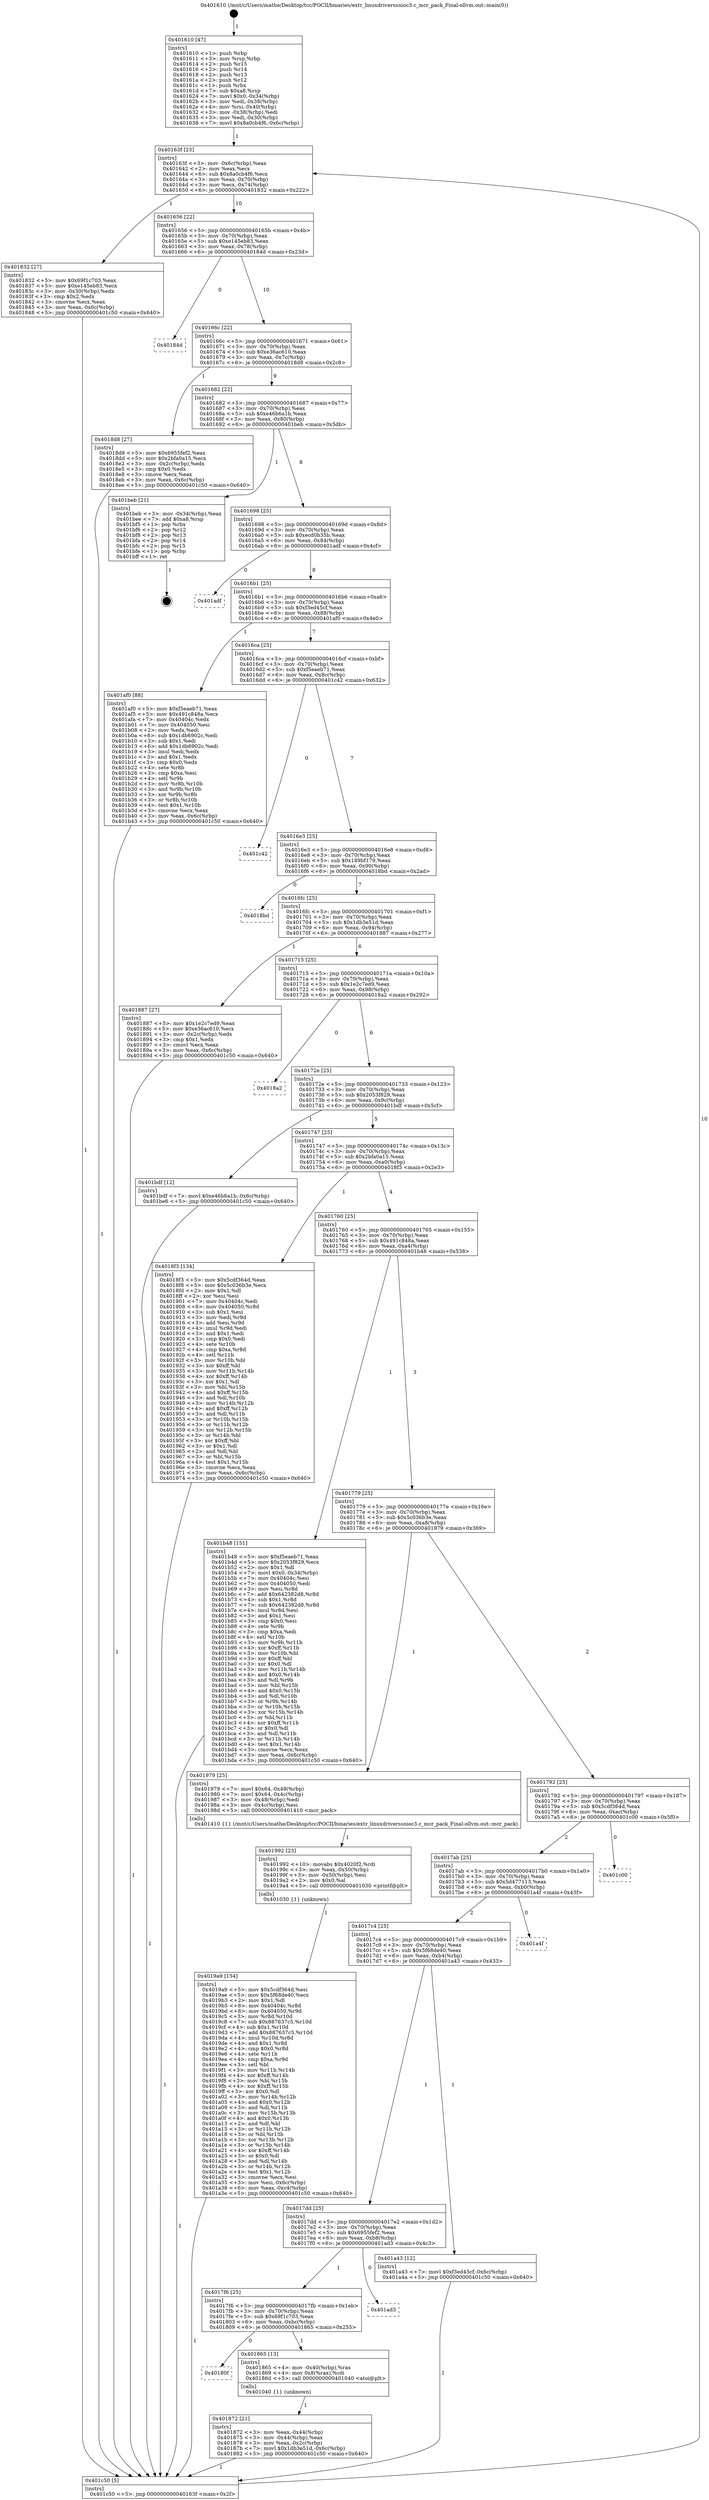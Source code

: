digraph "0x401610" {
  label = "0x401610 (/mnt/c/Users/mathe/Desktop/tcc/POCII/binaries/extr_linuxdriverssnioc3.c_mcr_pack_Final-ollvm.out::main(0))"
  labelloc = "t"
  node[shape=record]

  Entry [label="",width=0.3,height=0.3,shape=circle,fillcolor=black,style=filled]
  "0x40163f" [label="{
     0x40163f [23]\l
     | [instrs]\l
     &nbsp;&nbsp;0x40163f \<+3\>: mov -0x6c(%rbp),%eax\l
     &nbsp;&nbsp;0x401642 \<+2\>: mov %eax,%ecx\l
     &nbsp;&nbsp;0x401644 \<+6\>: sub $0x8a0cb4f6,%ecx\l
     &nbsp;&nbsp;0x40164a \<+3\>: mov %eax,-0x70(%rbp)\l
     &nbsp;&nbsp;0x40164d \<+3\>: mov %ecx,-0x74(%rbp)\l
     &nbsp;&nbsp;0x401650 \<+6\>: je 0000000000401832 \<main+0x222\>\l
  }"]
  "0x401832" [label="{
     0x401832 [27]\l
     | [instrs]\l
     &nbsp;&nbsp;0x401832 \<+5\>: mov $0x69f1c703,%eax\l
     &nbsp;&nbsp;0x401837 \<+5\>: mov $0xe145eb83,%ecx\l
     &nbsp;&nbsp;0x40183c \<+3\>: mov -0x30(%rbp),%edx\l
     &nbsp;&nbsp;0x40183f \<+3\>: cmp $0x2,%edx\l
     &nbsp;&nbsp;0x401842 \<+3\>: cmovne %ecx,%eax\l
     &nbsp;&nbsp;0x401845 \<+3\>: mov %eax,-0x6c(%rbp)\l
     &nbsp;&nbsp;0x401848 \<+5\>: jmp 0000000000401c50 \<main+0x640\>\l
  }"]
  "0x401656" [label="{
     0x401656 [22]\l
     | [instrs]\l
     &nbsp;&nbsp;0x401656 \<+5\>: jmp 000000000040165b \<main+0x4b\>\l
     &nbsp;&nbsp;0x40165b \<+3\>: mov -0x70(%rbp),%eax\l
     &nbsp;&nbsp;0x40165e \<+5\>: sub $0xe145eb83,%eax\l
     &nbsp;&nbsp;0x401663 \<+3\>: mov %eax,-0x78(%rbp)\l
     &nbsp;&nbsp;0x401666 \<+6\>: je 000000000040184d \<main+0x23d\>\l
  }"]
  "0x401c50" [label="{
     0x401c50 [5]\l
     | [instrs]\l
     &nbsp;&nbsp;0x401c50 \<+5\>: jmp 000000000040163f \<main+0x2f\>\l
  }"]
  "0x401610" [label="{
     0x401610 [47]\l
     | [instrs]\l
     &nbsp;&nbsp;0x401610 \<+1\>: push %rbp\l
     &nbsp;&nbsp;0x401611 \<+3\>: mov %rsp,%rbp\l
     &nbsp;&nbsp;0x401614 \<+2\>: push %r15\l
     &nbsp;&nbsp;0x401616 \<+2\>: push %r14\l
     &nbsp;&nbsp;0x401618 \<+2\>: push %r13\l
     &nbsp;&nbsp;0x40161a \<+2\>: push %r12\l
     &nbsp;&nbsp;0x40161c \<+1\>: push %rbx\l
     &nbsp;&nbsp;0x40161d \<+7\>: sub $0xa8,%rsp\l
     &nbsp;&nbsp;0x401624 \<+7\>: movl $0x0,-0x34(%rbp)\l
     &nbsp;&nbsp;0x40162b \<+3\>: mov %edi,-0x38(%rbp)\l
     &nbsp;&nbsp;0x40162e \<+4\>: mov %rsi,-0x40(%rbp)\l
     &nbsp;&nbsp;0x401632 \<+3\>: mov -0x38(%rbp),%edi\l
     &nbsp;&nbsp;0x401635 \<+3\>: mov %edi,-0x30(%rbp)\l
     &nbsp;&nbsp;0x401638 \<+7\>: movl $0x8a0cb4f6,-0x6c(%rbp)\l
  }"]
  Exit [label="",width=0.3,height=0.3,shape=circle,fillcolor=black,style=filled,peripheries=2]
  "0x40184d" [label="{
     0x40184d\l
  }", style=dashed]
  "0x40166c" [label="{
     0x40166c [22]\l
     | [instrs]\l
     &nbsp;&nbsp;0x40166c \<+5\>: jmp 0000000000401671 \<main+0x61\>\l
     &nbsp;&nbsp;0x401671 \<+3\>: mov -0x70(%rbp),%eax\l
     &nbsp;&nbsp;0x401674 \<+5\>: sub $0xe36ac610,%eax\l
     &nbsp;&nbsp;0x401679 \<+3\>: mov %eax,-0x7c(%rbp)\l
     &nbsp;&nbsp;0x40167c \<+6\>: je 00000000004018d8 \<main+0x2c8\>\l
  }"]
  "0x4019a9" [label="{
     0x4019a9 [154]\l
     | [instrs]\l
     &nbsp;&nbsp;0x4019a9 \<+5\>: mov $0x5cdf364d,%esi\l
     &nbsp;&nbsp;0x4019ae \<+5\>: mov $0x5f68de40,%ecx\l
     &nbsp;&nbsp;0x4019b3 \<+2\>: mov $0x1,%dl\l
     &nbsp;&nbsp;0x4019b5 \<+8\>: mov 0x40404c,%r8d\l
     &nbsp;&nbsp;0x4019bd \<+8\>: mov 0x404050,%r9d\l
     &nbsp;&nbsp;0x4019c5 \<+3\>: mov %r8d,%r10d\l
     &nbsp;&nbsp;0x4019c8 \<+7\>: sub $0x887637c5,%r10d\l
     &nbsp;&nbsp;0x4019cf \<+4\>: sub $0x1,%r10d\l
     &nbsp;&nbsp;0x4019d3 \<+7\>: add $0x887637c5,%r10d\l
     &nbsp;&nbsp;0x4019da \<+4\>: imul %r10d,%r8d\l
     &nbsp;&nbsp;0x4019de \<+4\>: and $0x1,%r8d\l
     &nbsp;&nbsp;0x4019e2 \<+4\>: cmp $0x0,%r8d\l
     &nbsp;&nbsp;0x4019e6 \<+4\>: sete %r11b\l
     &nbsp;&nbsp;0x4019ea \<+4\>: cmp $0xa,%r9d\l
     &nbsp;&nbsp;0x4019ee \<+3\>: setl %bl\l
     &nbsp;&nbsp;0x4019f1 \<+3\>: mov %r11b,%r14b\l
     &nbsp;&nbsp;0x4019f4 \<+4\>: xor $0xff,%r14b\l
     &nbsp;&nbsp;0x4019f8 \<+3\>: mov %bl,%r15b\l
     &nbsp;&nbsp;0x4019fb \<+4\>: xor $0xff,%r15b\l
     &nbsp;&nbsp;0x4019ff \<+3\>: xor $0x0,%dl\l
     &nbsp;&nbsp;0x401a02 \<+3\>: mov %r14b,%r12b\l
     &nbsp;&nbsp;0x401a05 \<+4\>: and $0x0,%r12b\l
     &nbsp;&nbsp;0x401a09 \<+3\>: and %dl,%r11b\l
     &nbsp;&nbsp;0x401a0c \<+3\>: mov %r15b,%r13b\l
     &nbsp;&nbsp;0x401a0f \<+4\>: and $0x0,%r13b\l
     &nbsp;&nbsp;0x401a13 \<+2\>: and %dl,%bl\l
     &nbsp;&nbsp;0x401a15 \<+3\>: or %r11b,%r12b\l
     &nbsp;&nbsp;0x401a18 \<+3\>: or %bl,%r13b\l
     &nbsp;&nbsp;0x401a1b \<+3\>: xor %r13b,%r12b\l
     &nbsp;&nbsp;0x401a1e \<+3\>: or %r15b,%r14b\l
     &nbsp;&nbsp;0x401a21 \<+4\>: xor $0xff,%r14b\l
     &nbsp;&nbsp;0x401a25 \<+3\>: or $0x0,%dl\l
     &nbsp;&nbsp;0x401a28 \<+3\>: and %dl,%r14b\l
     &nbsp;&nbsp;0x401a2b \<+3\>: or %r14b,%r12b\l
     &nbsp;&nbsp;0x401a2e \<+4\>: test $0x1,%r12b\l
     &nbsp;&nbsp;0x401a32 \<+3\>: cmovne %ecx,%esi\l
     &nbsp;&nbsp;0x401a35 \<+3\>: mov %esi,-0x6c(%rbp)\l
     &nbsp;&nbsp;0x401a38 \<+6\>: mov %eax,-0xc4(%rbp)\l
     &nbsp;&nbsp;0x401a3e \<+5\>: jmp 0000000000401c50 \<main+0x640\>\l
  }"]
  "0x4018d8" [label="{
     0x4018d8 [27]\l
     | [instrs]\l
     &nbsp;&nbsp;0x4018d8 \<+5\>: mov $0x6955fef2,%eax\l
     &nbsp;&nbsp;0x4018dd \<+5\>: mov $0x2bfa0a15,%ecx\l
     &nbsp;&nbsp;0x4018e2 \<+3\>: mov -0x2c(%rbp),%edx\l
     &nbsp;&nbsp;0x4018e5 \<+3\>: cmp $0x0,%edx\l
     &nbsp;&nbsp;0x4018e8 \<+3\>: cmove %ecx,%eax\l
     &nbsp;&nbsp;0x4018eb \<+3\>: mov %eax,-0x6c(%rbp)\l
     &nbsp;&nbsp;0x4018ee \<+5\>: jmp 0000000000401c50 \<main+0x640\>\l
  }"]
  "0x401682" [label="{
     0x401682 [22]\l
     | [instrs]\l
     &nbsp;&nbsp;0x401682 \<+5\>: jmp 0000000000401687 \<main+0x77\>\l
     &nbsp;&nbsp;0x401687 \<+3\>: mov -0x70(%rbp),%eax\l
     &nbsp;&nbsp;0x40168a \<+5\>: sub $0xe46b6a1b,%eax\l
     &nbsp;&nbsp;0x40168f \<+3\>: mov %eax,-0x80(%rbp)\l
     &nbsp;&nbsp;0x401692 \<+6\>: je 0000000000401beb \<main+0x5db\>\l
  }"]
  "0x401992" [label="{
     0x401992 [23]\l
     | [instrs]\l
     &nbsp;&nbsp;0x401992 \<+10\>: movabs $0x4020f2,%rdi\l
     &nbsp;&nbsp;0x40199c \<+3\>: mov %eax,-0x50(%rbp)\l
     &nbsp;&nbsp;0x40199f \<+3\>: mov -0x50(%rbp),%esi\l
     &nbsp;&nbsp;0x4019a2 \<+2\>: mov $0x0,%al\l
     &nbsp;&nbsp;0x4019a4 \<+5\>: call 0000000000401030 \<printf@plt\>\l
     | [calls]\l
     &nbsp;&nbsp;0x401030 \{1\} (unknown)\l
  }"]
  "0x401beb" [label="{
     0x401beb [21]\l
     | [instrs]\l
     &nbsp;&nbsp;0x401beb \<+3\>: mov -0x34(%rbp),%eax\l
     &nbsp;&nbsp;0x401bee \<+7\>: add $0xa8,%rsp\l
     &nbsp;&nbsp;0x401bf5 \<+1\>: pop %rbx\l
     &nbsp;&nbsp;0x401bf6 \<+2\>: pop %r12\l
     &nbsp;&nbsp;0x401bf8 \<+2\>: pop %r13\l
     &nbsp;&nbsp;0x401bfa \<+2\>: pop %r14\l
     &nbsp;&nbsp;0x401bfc \<+2\>: pop %r15\l
     &nbsp;&nbsp;0x401bfe \<+1\>: pop %rbp\l
     &nbsp;&nbsp;0x401bff \<+1\>: ret\l
  }"]
  "0x401698" [label="{
     0x401698 [25]\l
     | [instrs]\l
     &nbsp;&nbsp;0x401698 \<+5\>: jmp 000000000040169d \<main+0x8d\>\l
     &nbsp;&nbsp;0x40169d \<+3\>: mov -0x70(%rbp),%eax\l
     &nbsp;&nbsp;0x4016a0 \<+5\>: sub $0xecd0b35b,%eax\l
     &nbsp;&nbsp;0x4016a5 \<+6\>: mov %eax,-0x84(%rbp)\l
     &nbsp;&nbsp;0x4016ab \<+6\>: je 0000000000401adf \<main+0x4cf\>\l
  }"]
  "0x401872" [label="{
     0x401872 [21]\l
     | [instrs]\l
     &nbsp;&nbsp;0x401872 \<+3\>: mov %eax,-0x44(%rbp)\l
     &nbsp;&nbsp;0x401875 \<+3\>: mov -0x44(%rbp),%eax\l
     &nbsp;&nbsp;0x401878 \<+3\>: mov %eax,-0x2c(%rbp)\l
     &nbsp;&nbsp;0x40187b \<+7\>: movl $0x1db3e51d,-0x6c(%rbp)\l
     &nbsp;&nbsp;0x401882 \<+5\>: jmp 0000000000401c50 \<main+0x640\>\l
  }"]
  "0x401adf" [label="{
     0x401adf\l
  }", style=dashed]
  "0x4016b1" [label="{
     0x4016b1 [25]\l
     | [instrs]\l
     &nbsp;&nbsp;0x4016b1 \<+5\>: jmp 00000000004016b6 \<main+0xa6\>\l
     &nbsp;&nbsp;0x4016b6 \<+3\>: mov -0x70(%rbp),%eax\l
     &nbsp;&nbsp;0x4016b9 \<+5\>: sub $0xf3ed45cf,%eax\l
     &nbsp;&nbsp;0x4016be \<+6\>: mov %eax,-0x88(%rbp)\l
     &nbsp;&nbsp;0x4016c4 \<+6\>: je 0000000000401af0 \<main+0x4e0\>\l
  }"]
  "0x40180f" [label="{
     0x40180f\l
  }", style=dashed]
  "0x401af0" [label="{
     0x401af0 [88]\l
     | [instrs]\l
     &nbsp;&nbsp;0x401af0 \<+5\>: mov $0xf5eaeb71,%eax\l
     &nbsp;&nbsp;0x401af5 \<+5\>: mov $0x491c848a,%ecx\l
     &nbsp;&nbsp;0x401afa \<+7\>: mov 0x40404c,%edx\l
     &nbsp;&nbsp;0x401b01 \<+7\>: mov 0x404050,%esi\l
     &nbsp;&nbsp;0x401b08 \<+2\>: mov %edx,%edi\l
     &nbsp;&nbsp;0x401b0a \<+6\>: sub $0x1db6902c,%edi\l
     &nbsp;&nbsp;0x401b10 \<+3\>: sub $0x1,%edi\l
     &nbsp;&nbsp;0x401b13 \<+6\>: add $0x1db6902c,%edi\l
     &nbsp;&nbsp;0x401b19 \<+3\>: imul %edi,%edx\l
     &nbsp;&nbsp;0x401b1c \<+3\>: and $0x1,%edx\l
     &nbsp;&nbsp;0x401b1f \<+3\>: cmp $0x0,%edx\l
     &nbsp;&nbsp;0x401b22 \<+4\>: sete %r8b\l
     &nbsp;&nbsp;0x401b26 \<+3\>: cmp $0xa,%esi\l
     &nbsp;&nbsp;0x401b29 \<+4\>: setl %r9b\l
     &nbsp;&nbsp;0x401b2d \<+3\>: mov %r8b,%r10b\l
     &nbsp;&nbsp;0x401b30 \<+3\>: and %r9b,%r10b\l
     &nbsp;&nbsp;0x401b33 \<+3\>: xor %r9b,%r8b\l
     &nbsp;&nbsp;0x401b36 \<+3\>: or %r8b,%r10b\l
     &nbsp;&nbsp;0x401b39 \<+4\>: test $0x1,%r10b\l
     &nbsp;&nbsp;0x401b3d \<+3\>: cmovne %ecx,%eax\l
     &nbsp;&nbsp;0x401b40 \<+3\>: mov %eax,-0x6c(%rbp)\l
     &nbsp;&nbsp;0x401b43 \<+5\>: jmp 0000000000401c50 \<main+0x640\>\l
  }"]
  "0x4016ca" [label="{
     0x4016ca [25]\l
     | [instrs]\l
     &nbsp;&nbsp;0x4016ca \<+5\>: jmp 00000000004016cf \<main+0xbf\>\l
     &nbsp;&nbsp;0x4016cf \<+3\>: mov -0x70(%rbp),%eax\l
     &nbsp;&nbsp;0x4016d2 \<+5\>: sub $0xf5eaeb71,%eax\l
     &nbsp;&nbsp;0x4016d7 \<+6\>: mov %eax,-0x8c(%rbp)\l
     &nbsp;&nbsp;0x4016dd \<+6\>: je 0000000000401c42 \<main+0x632\>\l
  }"]
  "0x401865" [label="{
     0x401865 [13]\l
     | [instrs]\l
     &nbsp;&nbsp;0x401865 \<+4\>: mov -0x40(%rbp),%rax\l
     &nbsp;&nbsp;0x401869 \<+4\>: mov 0x8(%rax),%rdi\l
     &nbsp;&nbsp;0x40186d \<+5\>: call 0000000000401040 \<atoi@plt\>\l
     | [calls]\l
     &nbsp;&nbsp;0x401040 \{1\} (unknown)\l
  }"]
  "0x401c42" [label="{
     0x401c42\l
  }", style=dashed]
  "0x4016e3" [label="{
     0x4016e3 [25]\l
     | [instrs]\l
     &nbsp;&nbsp;0x4016e3 \<+5\>: jmp 00000000004016e8 \<main+0xd8\>\l
     &nbsp;&nbsp;0x4016e8 \<+3\>: mov -0x70(%rbp),%eax\l
     &nbsp;&nbsp;0x4016eb \<+5\>: sub $0x189bf179,%eax\l
     &nbsp;&nbsp;0x4016f0 \<+6\>: mov %eax,-0x90(%rbp)\l
     &nbsp;&nbsp;0x4016f6 \<+6\>: je 00000000004018bd \<main+0x2ad\>\l
  }"]
  "0x4017f6" [label="{
     0x4017f6 [25]\l
     | [instrs]\l
     &nbsp;&nbsp;0x4017f6 \<+5\>: jmp 00000000004017fb \<main+0x1eb\>\l
     &nbsp;&nbsp;0x4017fb \<+3\>: mov -0x70(%rbp),%eax\l
     &nbsp;&nbsp;0x4017fe \<+5\>: sub $0x69f1c703,%eax\l
     &nbsp;&nbsp;0x401803 \<+6\>: mov %eax,-0xbc(%rbp)\l
     &nbsp;&nbsp;0x401809 \<+6\>: je 0000000000401865 \<main+0x255\>\l
  }"]
  "0x4018bd" [label="{
     0x4018bd\l
  }", style=dashed]
  "0x4016fc" [label="{
     0x4016fc [25]\l
     | [instrs]\l
     &nbsp;&nbsp;0x4016fc \<+5\>: jmp 0000000000401701 \<main+0xf1\>\l
     &nbsp;&nbsp;0x401701 \<+3\>: mov -0x70(%rbp),%eax\l
     &nbsp;&nbsp;0x401704 \<+5\>: sub $0x1db3e51d,%eax\l
     &nbsp;&nbsp;0x401709 \<+6\>: mov %eax,-0x94(%rbp)\l
     &nbsp;&nbsp;0x40170f \<+6\>: je 0000000000401887 \<main+0x277\>\l
  }"]
  "0x401ad3" [label="{
     0x401ad3\l
  }", style=dashed]
  "0x401887" [label="{
     0x401887 [27]\l
     | [instrs]\l
     &nbsp;&nbsp;0x401887 \<+5\>: mov $0x1e2c7ed9,%eax\l
     &nbsp;&nbsp;0x40188c \<+5\>: mov $0xe36ac610,%ecx\l
     &nbsp;&nbsp;0x401891 \<+3\>: mov -0x2c(%rbp),%edx\l
     &nbsp;&nbsp;0x401894 \<+3\>: cmp $0x1,%edx\l
     &nbsp;&nbsp;0x401897 \<+3\>: cmovl %ecx,%eax\l
     &nbsp;&nbsp;0x40189a \<+3\>: mov %eax,-0x6c(%rbp)\l
     &nbsp;&nbsp;0x40189d \<+5\>: jmp 0000000000401c50 \<main+0x640\>\l
  }"]
  "0x401715" [label="{
     0x401715 [25]\l
     | [instrs]\l
     &nbsp;&nbsp;0x401715 \<+5\>: jmp 000000000040171a \<main+0x10a\>\l
     &nbsp;&nbsp;0x40171a \<+3\>: mov -0x70(%rbp),%eax\l
     &nbsp;&nbsp;0x40171d \<+5\>: sub $0x1e2c7ed9,%eax\l
     &nbsp;&nbsp;0x401722 \<+6\>: mov %eax,-0x98(%rbp)\l
     &nbsp;&nbsp;0x401728 \<+6\>: je 00000000004018a2 \<main+0x292\>\l
  }"]
  "0x4017dd" [label="{
     0x4017dd [25]\l
     | [instrs]\l
     &nbsp;&nbsp;0x4017dd \<+5\>: jmp 00000000004017e2 \<main+0x1d2\>\l
     &nbsp;&nbsp;0x4017e2 \<+3\>: mov -0x70(%rbp),%eax\l
     &nbsp;&nbsp;0x4017e5 \<+5\>: sub $0x6955fef2,%eax\l
     &nbsp;&nbsp;0x4017ea \<+6\>: mov %eax,-0xb8(%rbp)\l
     &nbsp;&nbsp;0x4017f0 \<+6\>: je 0000000000401ad3 \<main+0x4c3\>\l
  }"]
  "0x4018a2" [label="{
     0x4018a2\l
  }", style=dashed]
  "0x40172e" [label="{
     0x40172e [25]\l
     | [instrs]\l
     &nbsp;&nbsp;0x40172e \<+5\>: jmp 0000000000401733 \<main+0x123\>\l
     &nbsp;&nbsp;0x401733 \<+3\>: mov -0x70(%rbp),%eax\l
     &nbsp;&nbsp;0x401736 \<+5\>: sub $0x2053f829,%eax\l
     &nbsp;&nbsp;0x40173b \<+6\>: mov %eax,-0x9c(%rbp)\l
     &nbsp;&nbsp;0x401741 \<+6\>: je 0000000000401bdf \<main+0x5cf\>\l
  }"]
  "0x401a43" [label="{
     0x401a43 [12]\l
     | [instrs]\l
     &nbsp;&nbsp;0x401a43 \<+7\>: movl $0xf3ed45cf,-0x6c(%rbp)\l
     &nbsp;&nbsp;0x401a4a \<+5\>: jmp 0000000000401c50 \<main+0x640\>\l
  }"]
  "0x401bdf" [label="{
     0x401bdf [12]\l
     | [instrs]\l
     &nbsp;&nbsp;0x401bdf \<+7\>: movl $0xe46b6a1b,-0x6c(%rbp)\l
     &nbsp;&nbsp;0x401be6 \<+5\>: jmp 0000000000401c50 \<main+0x640\>\l
  }"]
  "0x401747" [label="{
     0x401747 [25]\l
     | [instrs]\l
     &nbsp;&nbsp;0x401747 \<+5\>: jmp 000000000040174c \<main+0x13c\>\l
     &nbsp;&nbsp;0x40174c \<+3\>: mov -0x70(%rbp),%eax\l
     &nbsp;&nbsp;0x40174f \<+5\>: sub $0x2bfa0a15,%eax\l
     &nbsp;&nbsp;0x401754 \<+6\>: mov %eax,-0xa0(%rbp)\l
     &nbsp;&nbsp;0x40175a \<+6\>: je 00000000004018f3 \<main+0x2e3\>\l
  }"]
  "0x4017c4" [label="{
     0x4017c4 [25]\l
     | [instrs]\l
     &nbsp;&nbsp;0x4017c4 \<+5\>: jmp 00000000004017c9 \<main+0x1b9\>\l
     &nbsp;&nbsp;0x4017c9 \<+3\>: mov -0x70(%rbp),%eax\l
     &nbsp;&nbsp;0x4017cc \<+5\>: sub $0x5f68de40,%eax\l
     &nbsp;&nbsp;0x4017d1 \<+6\>: mov %eax,-0xb4(%rbp)\l
     &nbsp;&nbsp;0x4017d7 \<+6\>: je 0000000000401a43 \<main+0x433\>\l
  }"]
  "0x4018f3" [label="{
     0x4018f3 [134]\l
     | [instrs]\l
     &nbsp;&nbsp;0x4018f3 \<+5\>: mov $0x5cdf364d,%eax\l
     &nbsp;&nbsp;0x4018f8 \<+5\>: mov $0x5c036b3e,%ecx\l
     &nbsp;&nbsp;0x4018fd \<+2\>: mov $0x1,%dl\l
     &nbsp;&nbsp;0x4018ff \<+2\>: xor %esi,%esi\l
     &nbsp;&nbsp;0x401901 \<+7\>: mov 0x40404c,%edi\l
     &nbsp;&nbsp;0x401908 \<+8\>: mov 0x404050,%r8d\l
     &nbsp;&nbsp;0x401910 \<+3\>: sub $0x1,%esi\l
     &nbsp;&nbsp;0x401913 \<+3\>: mov %edi,%r9d\l
     &nbsp;&nbsp;0x401916 \<+3\>: add %esi,%r9d\l
     &nbsp;&nbsp;0x401919 \<+4\>: imul %r9d,%edi\l
     &nbsp;&nbsp;0x40191d \<+3\>: and $0x1,%edi\l
     &nbsp;&nbsp;0x401920 \<+3\>: cmp $0x0,%edi\l
     &nbsp;&nbsp;0x401923 \<+4\>: sete %r10b\l
     &nbsp;&nbsp;0x401927 \<+4\>: cmp $0xa,%r8d\l
     &nbsp;&nbsp;0x40192b \<+4\>: setl %r11b\l
     &nbsp;&nbsp;0x40192f \<+3\>: mov %r10b,%bl\l
     &nbsp;&nbsp;0x401932 \<+3\>: xor $0xff,%bl\l
     &nbsp;&nbsp;0x401935 \<+3\>: mov %r11b,%r14b\l
     &nbsp;&nbsp;0x401938 \<+4\>: xor $0xff,%r14b\l
     &nbsp;&nbsp;0x40193c \<+3\>: xor $0x1,%dl\l
     &nbsp;&nbsp;0x40193f \<+3\>: mov %bl,%r15b\l
     &nbsp;&nbsp;0x401942 \<+4\>: and $0xff,%r15b\l
     &nbsp;&nbsp;0x401946 \<+3\>: and %dl,%r10b\l
     &nbsp;&nbsp;0x401949 \<+3\>: mov %r14b,%r12b\l
     &nbsp;&nbsp;0x40194c \<+4\>: and $0xff,%r12b\l
     &nbsp;&nbsp;0x401950 \<+3\>: and %dl,%r11b\l
     &nbsp;&nbsp;0x401953 \<+3\>: or %r10b,%r15b\l
     &nbsp;&nbsp;0x401956 \<+3\>: or %r11b,%r12b\l
     &nbsp;&nbsp;0x401959 \<+3\>: xor %r12b,%r15b\l
     &nbsp;&nbsp;0x40195c \<+3\>: or %r14b,%bl\l
     &nbsp;&nbsp;0x40195f \<+3\>: xor $0xff,%bl\l
     &nbsp;&nbsp;0x401962 \<+3\>: or $0x1,%dl\l
     &nbsp;&nbsp;0x401965 \<+2\>: and %dl,%bl\l
     &nbsp;&nbsp;0x401967 \<+3\>: or %bl,%r15b\l
     &nbsp;&nbsp;0x40196a \<+4\>: test $0x1,%r15b\l
     &nbsp;&nbsp;0x40196e \<+3\>: cmovne %ecx,%eax\l
     &nbsp;&nbsp;0x401971 \<+3\>: mov %eax,-0x6c(%rbp)\l
     &nbsp;&nbsp;0x401974 \<+5\>: jmp 0000000000401c50 \<main+0x640\>\l
  }"]
  "0x401760" [label="{
     0x401760 [25]\l
     | [instrs]\l
     &nbsp;&nbsp;0x401760 \<+5\>: jmp 0000000000401765 \<main+0x155\>\l
     &nbsp;&nbsp;0x401765 \<+3\>: mov -0x70(%rbp),%eax\l
     &nbsp;&nbsp;0x401768 \<+5\>: sub $0x491c848a,%eax\l
     &nbsp;&nbsp;0x40176d \<+6\>: mov %eax,-0xa4(%rbp)\l
     &nbsp;&nbsp;0x401773 \<+6\>: je 0000000000401b48 \<main+0x538\>\l
  }"]
  "0x401a4f" [label="{
     0x401a4f\l
  }", style=dashed]
  "0x401b48" [label="{
     0x401b48 [151]\l
     | [instrs]\l
     &nbsp;&nbsp;0x401b48 \<+5\>: mov $0xf5eaeb71,%eax\l
     &nbsp;&nbsp;0x401b4d \<+5\>: mov $0x2053f829,%ecx\l
     &nbsp;&nbsp;0x401b52 \<+2\>: mov $0x1,%dl\l
     &nbsp;&nbsp;0x401b54 \<+7\>: movl $0x0,-0x34(%rbp)\l
     &nbsp;&nbsp;0x401b5b \<+7\>: mov 0x40404c,%esi\l
     &nbsp;&nbsp;0x401b62 \<+7\>: mov 0x404050,%edi\l
     &nbsp;&nbsp;0x401b69 \<+3\>: mov %esi,%r8d\l
     &nbsp;&nbsp;0x401b6c \<+7\>: add $0x642382d8,%r8d\l
     &nbsp;&nbsp;0x401b73 \<+4\>: sub $0x1,%r8d\l
     &nbsp;&nbsp;0x401b77 \<+7\>: sub $0x642382d8,%r8d\l
     &nbsp;&nbsp;0x401b7e \<+4\>: imul %r8d,%esi\l
     &nbsp;&nbsp;0x401b82 \<+3\>: and $0x1,%esi\l
     &nbsp;&nbsp;0x401b85 \<+3\>: cmp $0x0,%esi\l
     &nbsp;&nbsp;0x401b88 \<+4\>: sete %r9b\l
     &nbsp;&nbsp;0x401b8c \<+3\>: cmp $0xa,%edi\l
     &nbsp;&nbsp;0x401b8f \<+4\>: setl %r10b\l
     &nbsp;&nbsp;0x401b93 \<+3\>: mov %r9b,%r11b\l
     &nbsp;&nbsp;0x401b96 \<+4\>: xor $0xff,%r11b\l
     &nbsp;&nbsp;0x401b9a \<+3\>: mov %r10b,%bl\l
     &nbsp;&nbsp;0x401b9d \<+3\>: xor $0xff,%bl\l
     &nbsp;&nbsp;0x401ba0 \<+3\>: xor $0x0,%dl\l
     &nbsp;&nbsp;0x401ba3 \<+3\>: mov %r11b,%r14b\l
     &nbsp;&nbsp;0x401ba6 \<+4\>: and $0x0,%r14b\l
     &nbsp;&nbsp;0x401baa \<+3\>: and %dl,%r9b\l
     &nbsp;&nbsp;0x401bad \<+3\>: mov %bl,%r15b\l
     &nbsp;&nbsp;0x401bb0 \<+4\>: and $0x0,%r15b\l
     &nbsp;&nbsp;0x401bb4 \<+3\>: and %dl,%r10b\l
     &nbsp;&nbsp;0x401bb7 \<+3\>: or %r9b,%r14b\l
     &nbsp;&nbsp;0x401bba \<+3\>: or %r10b,%r15b\l
     &nbsp;&nbsp;0x401bbd \<+3\>: xor %r15b,%r14b\l
     &nbsp;&nbsp;0x401bc0 \<+3\>: or %bl,%r11b\l
     &nbsp;&nbsp;0x401bc3 \<+4\>: xor $0xff,%r11b\l
     &nbsp;&nbsp;0x401bc7 \<+3\>: or $0x0,%dl\l
     &nbsp;&nbsp;0x401bca \<+3\>: and %dl,%r11b\l
     &nbsp;&nbsp;0x401bcd \<+3\>: or %r11b,%r14b\l
     &nbsp;&nbsp;0x401bd0 \<+4\>: test $0x1,%r14b\l
     &nbsp;&nbsp;0x401bd4 \<+3\>: cmovne %ecx,%eax\l
     &nbsp;&nbsp;0x401bd7 \<+3\>: mov %eax,-0x6c(%rbp)\l
     &nbsp;&nbsp;0x401bda \<+5\>: jmp 0000000000401c50 \<main+0x640\>\l
  }"]
  "0x401779" [label="{
     0x401779 [25]\l
     | [instrs]\l
     &nbsp;&nbsp;0x401779 \<+5\>: jmp 000000000040177e \<main+0x16e\>\l
     &nbsp;&nbsp;0x40177e \<+3\>: mov -0x70(%rbp),%eax\l
     &nbsp;&nbsp;0x401781 \<+5\>: sub $0x5c036b3e,%eax\l
     &nbsp;&nbsp;0x401786 \<+6\>: mov %eax,-0xa8(%rbp)\l
     &nbsp;&nbsp;0x40178c \<+6\>: je 0000000000401979 \<main+0x369\>\l
  }"]
  "0x4017ab" [label="{
     0x4017ab [25]\l
     | [instrs]\l
     &nbsp;&nbsp;0x4017ab \<+5\>: jmp 00000000004017b0 \<main+0x1a0\>\l
     &nbsp;&nbsp;0x4017b0 \<+3\>: mov -0x70(%rbp),%eax\l
     &nbsp;&nbsp;0x4017b3 \<+5\>: sub $0x5d477113,%eax\l
     &nbsp;&nbsp;0x4017b8 \<+6\>: mov %eax,-0xb0(%rbp)\l
     &nbsp;&nbsp;0x4017be \<+6\>: je 0000000000401a4f \<main+0x43f\>\l
  }"]
  "0x401979" [label="{
     0x401979 [25]\l
     | [instrs]\l
     &nbsp;&nbsp;0x401979 \<+7\>: movl $0x64,-0x48(%rbp)\l
     &nbsp;&nbsp;0x401980 \<+7\>: movl $0x64,-0x4c(%rbp)\l
     &nbsp;&nbsp;0x401987 \<+3\>: mov -0x48(%rbp),%edi\l
     &nbsp;&nbsp;0x40198a \<+3\>: mov -0x4c(%rbp),%esi\l
     &nbsp;&nbsp;0x40198d \<+5\>: call 0000000000401410 \<mcr_pack\>\l
     | [calls]\l
     &nbsp;&nbsp;0x401410 \{1\} (/mnt/c/Users/mathe/Desktop/tcc/POCII/binaries/extr_linuxdriverssnioc3.c_mcr_pack_Final-ollvm.out::mcr_pack)\l
  }"]
  "0x401792" [label="{
     0x401792 [25]\l
     | [instrs]\l
     &nbsp;&nbsp;0x401792 \<+5\>: jmp 0000000000401797 \<main+0x187\>\l
     &nbsp;&nbsp;0x401797 \<+3\>: mov -0x70(%rbp),%eax\l
     &nbsp;&nbsp;0x40179a \<+5\>: sub $0x5cdf364d,%eax\l
     &nbsp;&nbsp;0x40179f \<+6\>: mov %eax,-0xac(%rbp)\l
     &nbsp;&nbsp;0x4017a5 \<+6\>: je 0000000000401c00 \<main+0x5f0\>\l
  }"]
  "0x401c00" [label="{
     0x401c00\l
  }", style=dashed]
  Entry -> "0x401610" [label=" 1"]
  "0x40163f" -> "0x401832" [label=" 1"]
  "0x40163f" -> "0x401656" [label=" 10"]
  "0x401832" -> "0x401c50" [label=" 1"]
  "0x401610" -> "0x40163f" [label=" 1"]
  "0x401c50" -> "0x40163f" [label=" 10"]
  "0x401beb" -> Exit [label=" 1"]
  "0x401656" -> "0x40184d" [label=" 0"]
  "0x401656" -> "0x40166c" [label=" 10"]
  "0x401bdf" -> "0x401c50" [label=" 1"]
  "0x40166c" -> "0x4018d8" [label=" 1"]
  "0x40166c" -> "0x401682" [label=" 9"]
  "0x401b48" -> "0x401c50" [label=" 1"]
  "0x401682" -> "0x401beb" [label=" 1"]
  "0x401682" -> "0x401698" [label=" 8"]
  "0x401af0" -> "0x401c50" [label=" 1"]
  "0x401698" -> "0x401adf" [label=" 0"]
  "0x401698" -> "0x4016b1" [label=" 8"]
  "0x401a43" -> "0x401c50" [label=" 1"]
  "0x4016b1" -> "0x401af0" [label=" 1"]
  "0x4016b1" -> "0x4016ca" [label=" 7"]
  "0x4019a9" -> "0x401c50" [label=" 1"]
  "0x4016ca" -> "0x401c42" [label=" 0"]
  "0x4016ca" -> "0x4016e3" [label=" 7"]
  "0x401992" -> "0x4019a9" [label=" 1"]
  "0x4016e3" -> "0x4018bd" [label=" 0"]
  "0x4016e3" -> "0x4016fc" [label=" 7"]
  "0x4018f3" -> "0x401c50" [label=" 1"]
  "0x4016fc" -> "0x401887" [label=" 1"]
  "0x4016fc" -> "0x401715" [label=" 6"]
  "0x4018d8" -> "0x401c50" [label=" 1"]
  "0x401715" -> "0x4018a2" [label=" 0"]
  "0x401715" -> "0x40172e" [label=" 6"]
  "0x401872" -> "0x401c50" [label=" 1"]
  "0x40172e" -> "0x401bdf" [label=" 1"]
  "0x40172e" -> "0x401747" [label=" 5"]
  "0x401865" -> "0x401872" [label=" 1"]
  "0x401747" -> "0x4018f3" [label=" 1"]
  "0x401747" -> "0x401760" [label=" 4"]
  "0x4017f6" -> "0x401865" [label=" 1"]
  "0x401760" -> "0x401b48" [label=" 1"]
  "0x401760" -> "0x401779" [label=" 3"]
  "0x401979" -> "0x401992" [label=" 1"]
  "0x401779" -> "0x401979" [label=" 1"]
  "0x401779" -> "0x401792" [label=" 2"]
  "0x4017dd" -> "0x401ad3" [label=" 0"]
  "0x401792" -> "0x401c00" [label=" 0"]
  "0x401792" -> "0x4017ab" [label=" 2"]
  "0x4017dd" -> "0x4017f6" [label=" 1"]
  "0x4017ab" -> "0x401a4f" [label=" 0"]
  "0x4017ab" -> "0x4017c4" [label=" 2"]
  "0x4017f6" -> "0x40180f" [label=" 0"]
  "0x4017c4" -> "0x401a43" [label=" 1"]
  "0x4017c4" -> "0x4017dd" [label=" 1"]
  "0x401887" -> "0x401c50" [label=" 1"]
}

